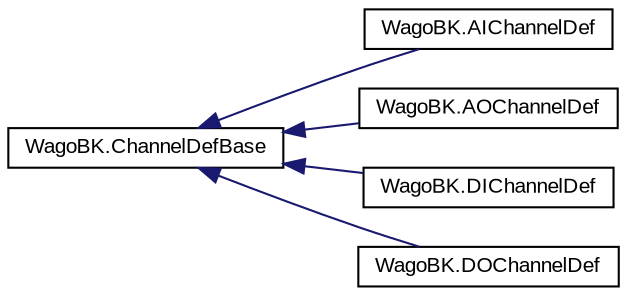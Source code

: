 digraph "Graphical Class Hierarchy"
{
  edge [fontname="Arial",fontsize="10",labelfontname="Arial",labelfontsize="10"];
  node [fontname="Arial",fontsize="10",shape=record];
  rankdir="LR";
  Node1 [label="WagoBK.ChannelDefBase",height=0.2,width=0.4,color="black", fillcolor="white", style="filled",URL="$class_wago_b_k_1_1_channel_def_base.html"];
  Node1 -> Node2 [dir="back",color="midnightblue",fontsize="10",style="solid",fontname="Arial"];
  Node2 [label="WagoBK.AIChannelDef",height=0.2,width=0.4,color="black", fillcolor="white", style="filled",URL="$class_wago_b_k_1_1_a_i_channel_def.html"];
  Node1 -> Node3 [dir="back",color="midnightblue",fontsize="10",style="solid",fontname="Arial"];
  Node3 [label="WagoBK.AOChannelDef",height=0.2,width=0.4,color="black", fillcolor="white", style="filled",URL="$class_wago_b_k_1_1_a_o_channel_def.html"];
  Node1 -> Node4 [dir="back",color="midnightblue",fontsize="10",style="solid",fontname="Arial"];
  Node4 [label="WagoBK.DIChannelDef",height=0.2,width=0.4,color="black", fillcolor="white", style="filled",URL="$class_wago_b_k_1_1_d_i_channel_def.html"];
  Node1 -> Node5 [dir="back",color="midnightblue",fontsize="10",style="solid",fontname="Arial"];
  Node5 [label="WagoBK.DOChannelDef",height=0.2,width=0.4,color="black", fillcolor="white", style="filled",URL="$class_wago_b_k_1_1_d_o_channel_def.html"];
}
